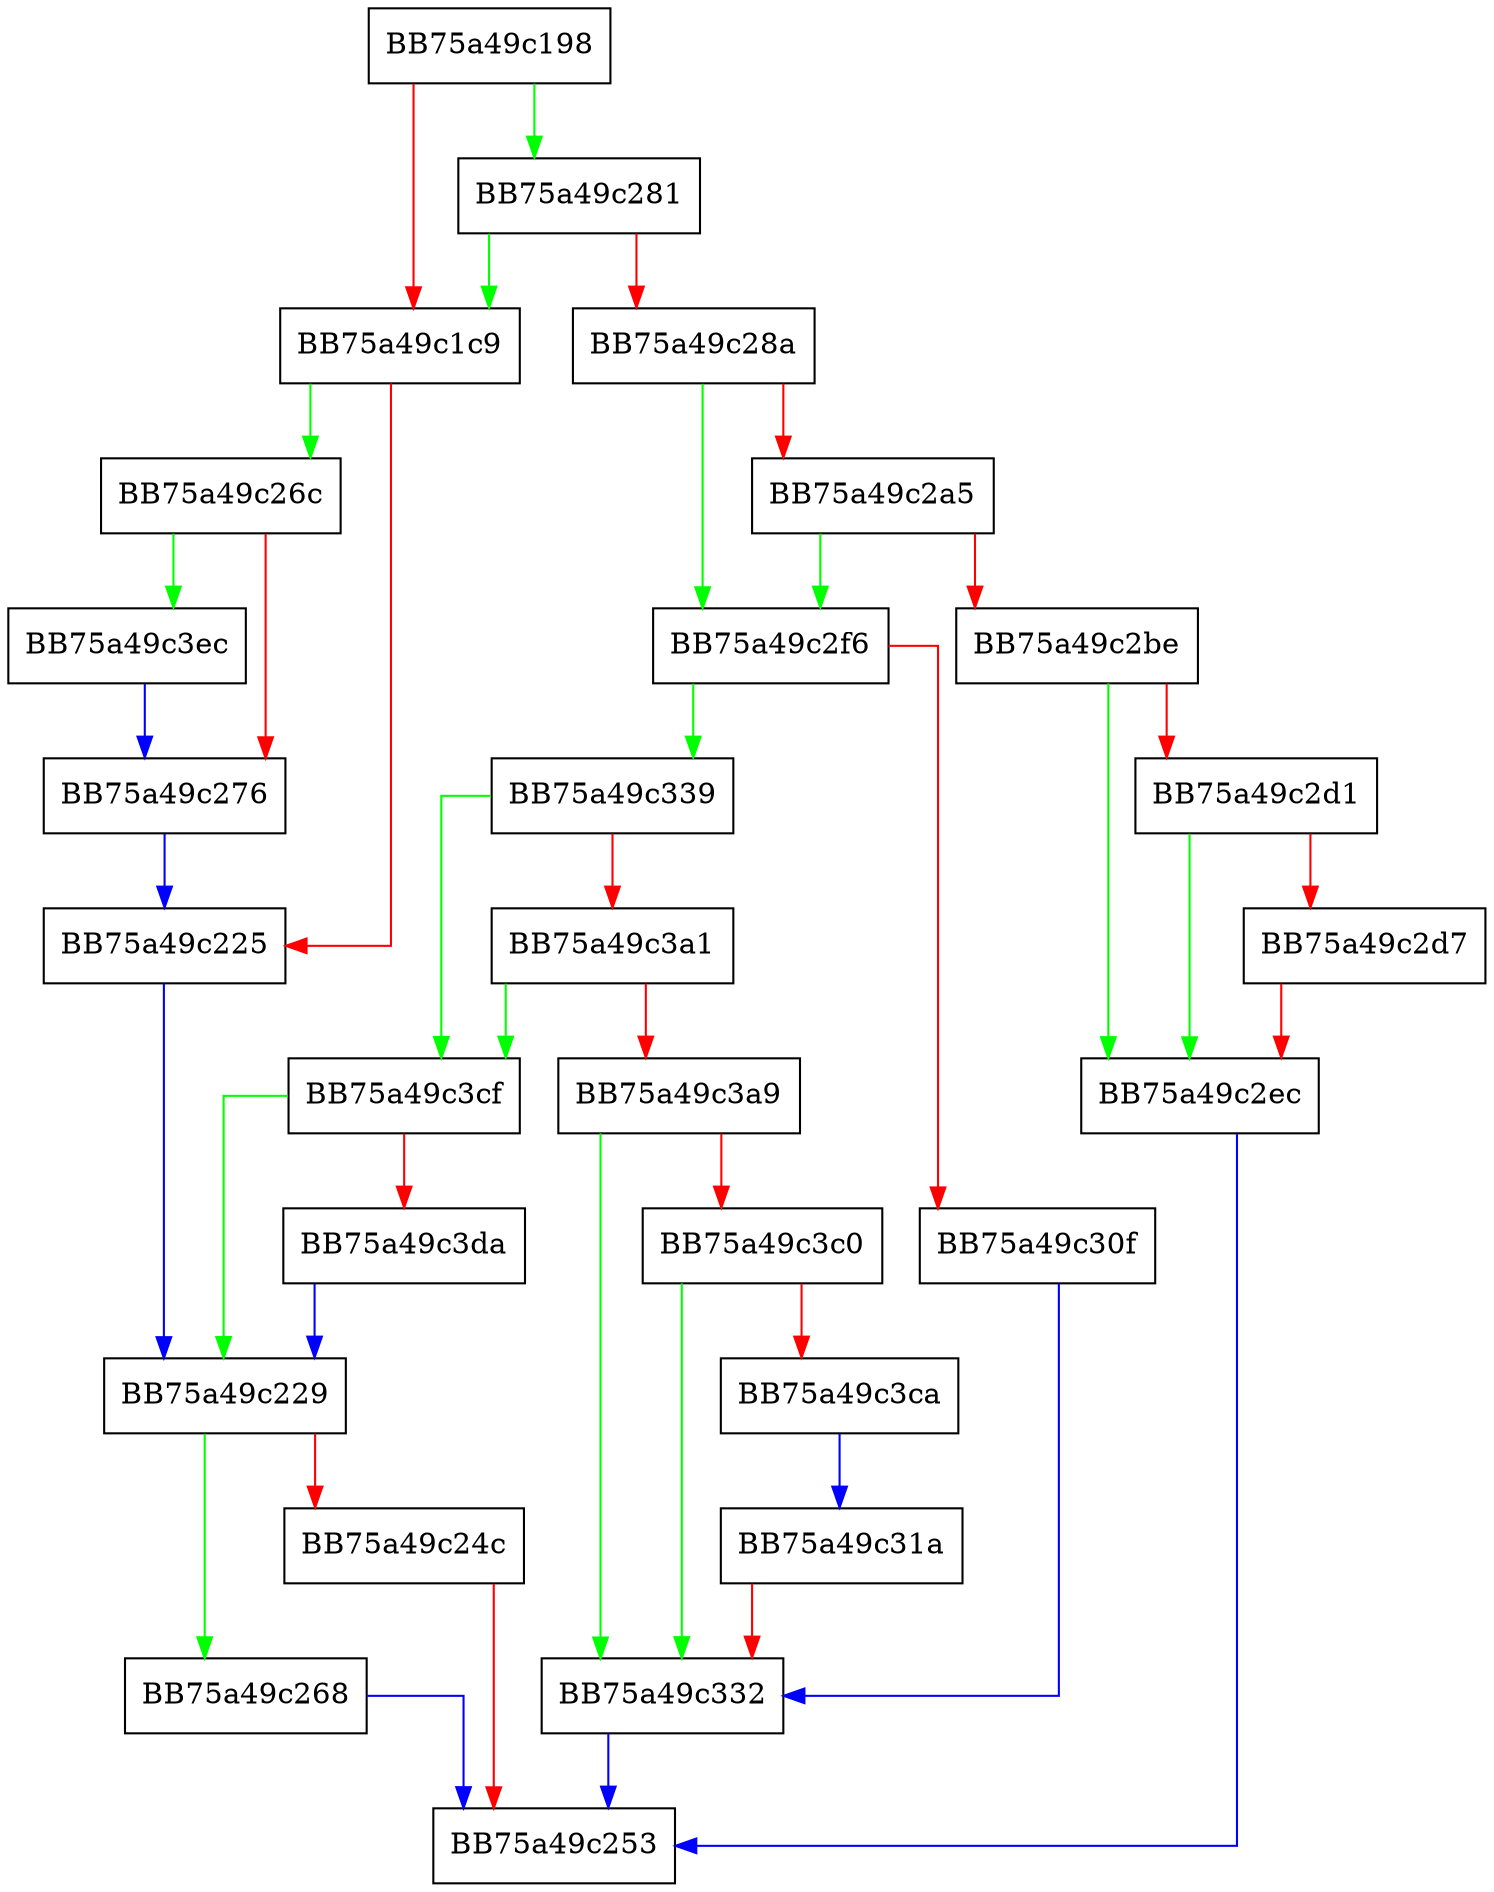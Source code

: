 digraph GetOsMetric {
  node [shape="box"];
  graph [splines=ortho];
  BB75a49c198 -> BB75a49c281 [color="green"];
  BB75a49c198 -> BB75a49c1c9 [color="red"];
  BB75a49c1c9 -> BB75a49c26c [color="green"];
  BB75a49c1c9 -> BB75a49c225 [color="red"];
  BB75a49c225 -> BB75a49c229 [color="blue"];
  BB75a49c229 -> BB75a49c268 [color="green"];
  BB75a49c229 -> BB75a49c24c [color="red"];
  BB75a49c24c -> BB75a49c253 [color="red"];
  BB75a49c268 -> BB75a49c253 [color="blue"];
  BB75a49c26c -> BB75a49c3ec [color="green"];
  BB75a49c26c -> BB75a49c276 [color="red"];
  BB75a49c276 -> BB75a49c225 [color="blue"];
  BB75a49c281 -> BB75a49c1c9 [color="green"];
  BB75a49c281 -> BB75a49c28a [color="red"];
  BB75a49c28a -> BB75a49c2f6 [color="green"];
  BB75a49c28a -> BB75a49c2a5 [color="red"];
  BB75a49c2a5 -> BB75a49c2f6 [color="green"];
  BB75a49c2a5 -> BB75a49c2be [color="red"];
  BB75a49c2be -> BB75a49c2ec [color="green"];
  BB75a49c2be -> BB75a49c2d1 [color="red"];
  BB75a49c2d1 -> BB75a49c2ec [color="green"];
  BB75a49c2d1 -> BB75a49c2d7 [color="red"];
  BB75a49c2d7 -> BB75a49c2ec [color="red"];
  BB75a49c2ec -> BB75a49c253 [color="blue"];
  BB75a49c2f6 -> BB75a49c339 [color="green"];
  BB75a49c2f6 -> BB75a49c30f [color="red"];
  BB75a49c30f -> BB75a49c332 [color="blue"];
  BB75a49c31a -> BB75a49c332 [color="red"];
  BB75a49c332 -> BB75a49c253 [color="blue"];
  BB75a49c339 -> BB75a49c3cf [color="green"];
  BB75a49c339 -> BB75a49c3a1 [color="red"];
  BB75a49c3a1 -> BB75a49c3cf [color="green"];
  BB75a49c3a1 -> BB75a49c3a9 [color="red"];
  BB75a49c3a9 -> BB75a49c332 [color="green"];
  BB75a49c3a9 -> BB75a49c3c0 [color="red"];
  BB75a49c3c0 -> BB75a49c332 [color="green"];
  BB75a49c3c0 -> BB75a49c3ca [color="red"];
  BB75a49c3ca -> BB75a49c31a [color="blue"];
  BB75a49c3cf -> BB75a49c229 [color="green"];
  BB75a49c3cf -> BB75a49c3da [color="red"];
  BB75a49c3da -> BB75a49c229 [color="blue"];
  BB75a49c3ec -> BB75a49c276 [color="blue"];
}